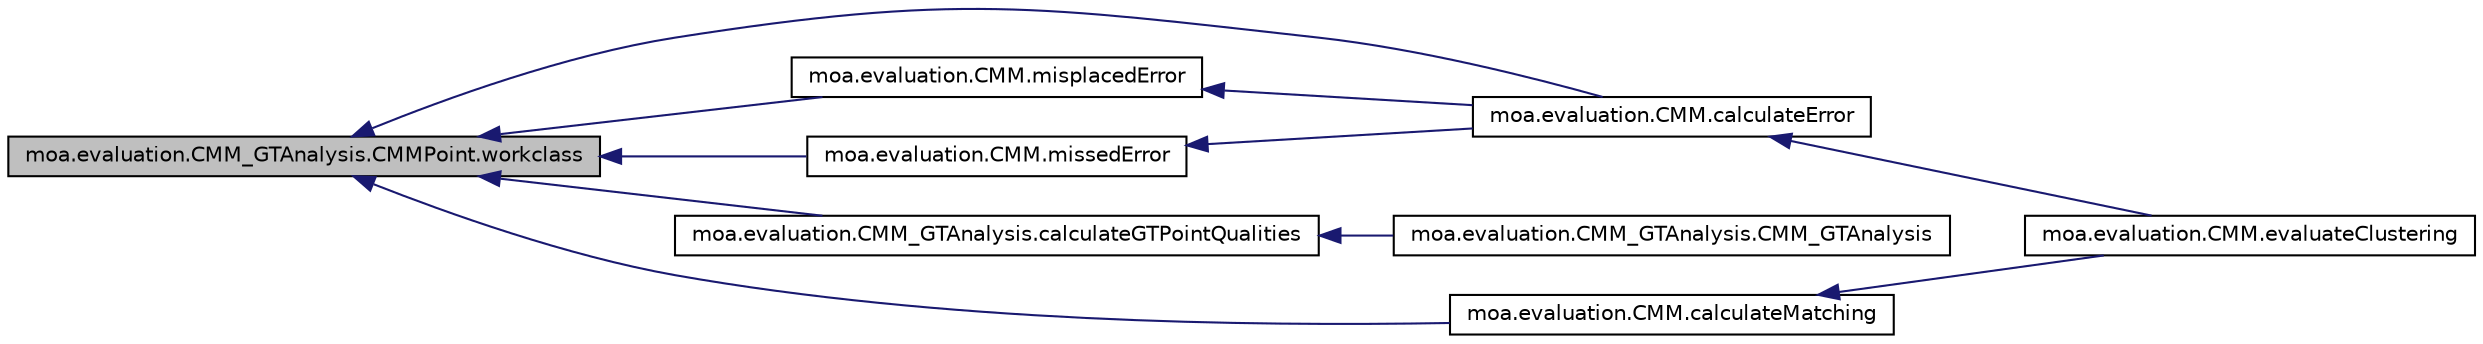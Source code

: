 digraph G
{
  edge [fontname="Helvetica",fontsize="10",labelfontname="Helvetica",labelfontsize="10"];
  node [fontname="Helvetica",fontsize="10",shape=record];
  rankdir=LR;
  Node1 [label="moa.evaluation.CMM_GTAnalysis.CMMPoint.workclass",height=0.2,width=0.4,color="black", fillcolor="grey75", style="filled" fontcolor="black"];
  Node1 -> Node2 [dir=back,color="midnightblue",fontsize="10",style="solid",fontname="Helvetica"];
  Node2 [label="moa.evaluation.CMM.calculateError",height=0.2,width=0.4,color="black", fillcolor="white", style="filled",URL="$classmoa_1_1evaluation_1_1CMM.html#a62a625febc2e6b48e955a6e9b75ec410",tooltip="Calculate the actual error values."];
  Node2 -> Node3 [dir=back,color="midnightblue",fontsize="10",style="solid",fontname="Helvetica"];
  Node3 [label="moa.evaluation.CMM.evaluateClustering",height=0.2,width=0.4,color="black", fillcolor="white", style="filled",URL="$classmoa_1_1evaluation_1_1CMM.html#a10e5730f04b5d05fa6eedfbeb6a737a2"];
  Node1 -> Node4 [dir=back,color="midnightblue",fontsize="10",style="solid",fontname="Helvetica"];
  Node4 [label="moa.evaluation.CMM_GTAnalysis.calculateGTPointQualities",height=0.2,width=0.4,color="black", fillcolor="white", style="filled",URL="$classmoa_1_1evaluation_1_1CMM__GTAnalysis.html#a9c1e7ad3767a13b46a47e49a9a4de041",tooltip="calculate initial connectivities"];
  Node4 -> Node5 [dir=back,color="midnightblue",fontsize="10",style="solid",fontname="Helvetica"];
  Node5 [label="moa.evaluation.CMM_GTAnalysis.CMM_GTAnalysis",height=0.2,width=0.4,color="black", fillcolor="white", style="filled",URL="$classmoa_1_1evaluation_1_1CMM__GTAnalysis.html#af80b5acd2a6d1578a4d3bb13d3e65140"];
  Node1 -> Node6 [dir=back,color="midnightblue",fontsize="10",style="solid",fontname="Helvetica"];
  Node6 [label="moa.evaluation.CMM.calculateMatching",height=0.2,width=0.4,color="black", fillcolor="white", style="filled",URL="$classmoa_1_1evaluation_1_1CMM.html#aba1a33c0add6c87676c79092269a78f0",tooltip="calculates the CMM specific matching between found clusters and ground truth clusters..."];
  Node6 -> Node3 [dir=back,color="midnightblue",fontsize="10",style="solid",fontname="Helvetica"];
  Node1 -> Node7 [dir=back,color="midnightblue",fontsize="10",style="solid",fontname="Helvetica"];
  Node7 [label="moa.evaluation.CMM.misplacedError",height=0.2,width=0.4,color="black", fillcolor="white", style="filled",URL="$classmoa_1_1evaluation_1_1CMM.html#a6ffba3d0864ff59b4c30f1c2b00dadbb"];
  Node7 -> Node2 [dir=back,color="midnightblue",fontsize="10",style="solid",fontname="Helvetica"];
  Node1 -> Node8 [dir=back,color="midnightblue",fontsize="10",style="solid",fontname="Helvetica"];
  Node8 [label="moa.evaluation.CMM.missedError",height=0.2,width=0.4,color="black", fillcolor="white", style="filled",URL="$classmoa_1_1evaluation_1_1CMM.html#a5950816b66854f8eced0d83ea1d558ad"];
  Node8 -> Node2 [dir=back,color="midnightblue",fontsize="10",style="solid",fontname="Helvetica"];
}
